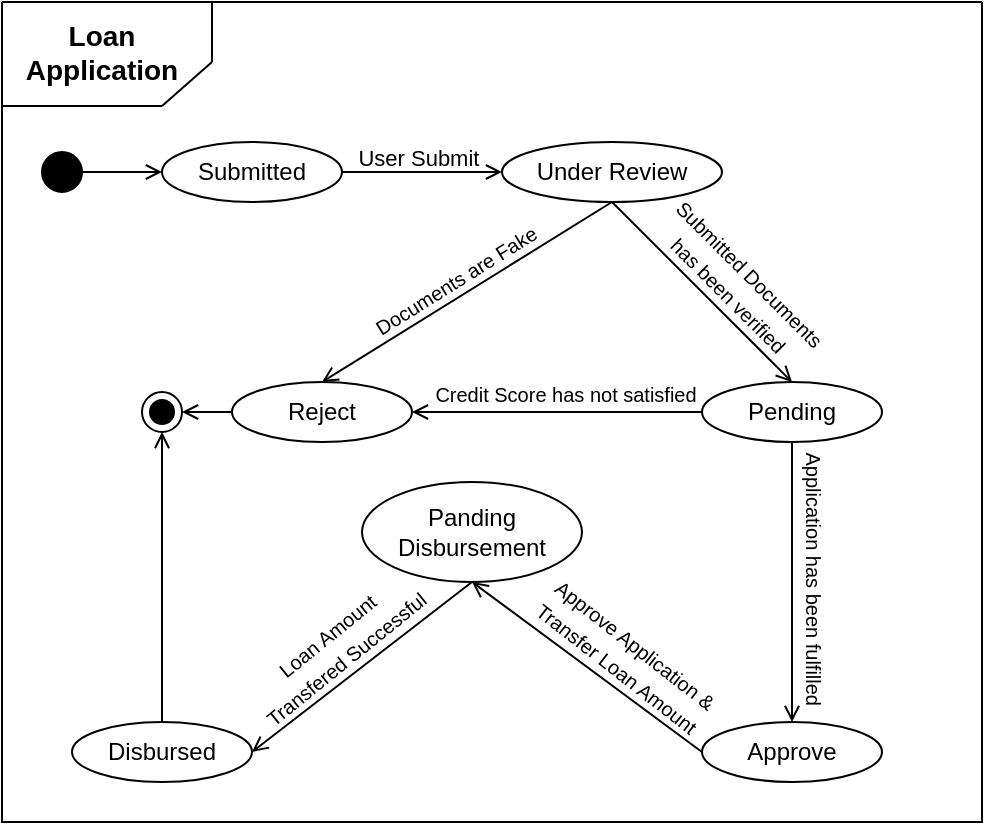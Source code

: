<mxfile version="24.5.3" type="device">
  <diagram name="Page-1" id="cbMccDs2i6lOWTngegSS">
    <mxGraphModel dx="724" dy="428" grid="1" gridSize="10" guides="1" tooltips="1" connect="1" arrows="1" fold="1" page="1" pageScale="1" pageWidth="750" pageHeight="950" math="0" shadow="0">
      <root>
        <mxCell id="0" />
        <mxCell id="1" parent="0" />
        <mxCell id="j0c1p7ERxV-8-efuAXOT-1" value="" style="swimlane;startSize=0;" vertex="1" parent="1">
          <mxGeometry x="220" y="130" width="490" height="410" as="geometry" />
        </mxCell>
        <mxCell id="j0c1p7ERxV-8-efuAXOT-4" value="&lt;b&gt;&lt;font style=&quot;font-size: 14px;&quot;&gt;Loan&lt;/font&gt;&lt;/b&gt;&lt;div&gt;&lt;b&gt;&lt;font style=&quot;font-size: 14px;&quot;&gt;Application&lt;/font&gt;&lt;/b&gt;&lt;/div&gt;" style="text;html=1;align=center;verticalAlign=middle;whiteSpace=wrap;rounded=0;" vertex="1" parent="j0c1p7ERxV-8-efuAXOT-1">
          <mxGeometry x="20" y="10" width="60" height="30" as="geometry" />
        </mxCell>
        <mxCell id="j0c1p7ERxV-8-efuAXOT-8" value="" style="line;strokeWidth=1;html=1;" vertex="1" parent="j0c1p7ERxV-8-efuAXOT-1">
          <mxGeometry y="47" width="80" height="10" as="geometry" />
        </mxCell>
        <mxCell id="j0c1p7ERxV-8-efuAXOT-7" value="" style="line;strokeWidth=1;direction=south;html=1;" vertex="1" parent="j0c1p7ERxV-8-efuAXOT-1">
          <mxGeometry x="100" width="10" height="30" as="geometry" />
        </mxCell>
        <mxCell id="j0c1p7ERxV-8-efuAXOT-9" value="" style="endArrow=none;html=1;rounded=0;entryX=1;entryY=0.5;entryDx=0;entryDy=0;entryPerimeter=0;exitX=1;exitY=0.5;exitDx=0;exitDy=0;exitPerimeter=0;" edge="1" parent="j0c1p7ERxV-8-efuAXOT-1" source="j0c1p7ERxV-8-efuAXOT-8" target="j0c1p7ERxV-8-efuAXOT-7">
          <mxGeometry width="50" height="50" relative="1" as="geometry">
            <mxPoint x="80" y="60" as="sourcePoint" />
            <mxPoint x="130" y="10" as="targetPoint" />
          </mxGeometry>
        </mxCell>
        <mxCell id="j0c1p7ERxV-8-efuAXOT-21" style="edgeStyle=orthogonalEdgeStyle;rounded=0;orthogonalLoop=1;jettySize=auto;html=1;exitX=1;exitY=0.5;exitDx=0;exitDy=0;entryX=0;entryY=0.5;entryDx=0;entryDy=0;endArrow=open;endFill=0;" edge="1" parent="j0c1p7ERxV-8-efuAXOT-1" source="j0c1p7ERxV-8-efuAXOT-11" target="j0c1p7ERxV-8-efuAXOT-12">
          <mxGeometry relative="1" as="geometry" />
        </mxCell>
        <mxCell id="j0c1p7ERxV-8-efuAXOT-11" value="Submitted" style="ellipse;whiteSpace=wrap;html=1;" vertex="1" parent="j0c1p7ERxV-8-efuAXOT-1">
          <mxGeometry x="80" y="70" width="90" height="30" as="geometry" />
        </mxCell>
        <mxCell id="j0c1p7ERxV-8-efuAXOT-22" style="rounded=0;orthogonalLoop=1;jettySize=auto;html=1;exitX=0.5;exitY=1;exitDx=0;exitDy=0;entryX=0.5;entryY=0;entryDx=0;entryDy=0;endArrow=open;endFill=0;" edge="1" parent="j0c1p7ERxV-8-efuAXOT-1" source="j0c1p7ERxV-8-efuAXOT-12" target="j0c1p7ERxV-8-efuAXOT-13">
          <mxGeometry relative="1" as="geometry" />
        </mxCell>
        <mxCell id="j0c1p7ERxV-8-efuAXOT-32" style="rounded=0;orthogonalLoop=1;jettySize=auto;html=1;exitX=0.5;exitY=1;exitDx=0;exitDy=0;entryX=0.5;entryY=0;entryDx=0;entryDy=0;endArrow=open;endFill=0;" edge="1" parent="j0c1p7ERxV-8-efuAXOT-1" source="j0c1p7ERxV-8-efuAXOT-12" target="j0c1p7ERxV-8-efuAXOT-15">
          <mxGeometry relative="1" as="geometry" />
        </mxCell>
        <mxCell id="j0c1p7ERxV-8-efuAXOT-12" value="Under Review" style="ellipse;whiteSpace=wrap;html=1;" vertex="1" parent="j0c1p7ERxV-8-efuAXOT-1">
          <mxGeometry x="250" y="70" width="110" height="30" as="geometry" />
        </mxCell>
        <mxCell id="j0c1p7ERxV-8-efuAXOT-23" style="rounded=0;orthogonalLoop=1;jettySize=auto;html=1;exitX=0.5;exitY=1;exitDx=0;exitDy=0;entryX=0.5;entryY=0;entryDx=0;entryDy=0;endArrow=open;endFill=0;" edge="1" parent="j0c1p7ERxV-8-efuAXOT-1" source="j0c1p7ERxV-8-efuAXOT-13" target="j0c1p7ERxV-8-efuAXOT-14">
          <mxGeometry relative="1" as="geometry" />
        </mxCell>
        <mxCell id="j0c1p7ERxV-8-efuAXOT-33" style="rounded=0;orthogonalLoop=1;jettySize=auto;html=1;exitX=0;exitY=0.5;exitDx=0;exitDy=0;entryX=1;entryY=0.5;entryDx=0;entryDy=0;endArrow=open;endFill=0;" edge="1" parent="j0c1p7ERxV-8-efuAXOT-1" source="j0c1p7ERxV-8-efuAXOT-13" target="j0c1p7ERxV-8-efuAXOT-15">
          <mxGeometry relative="1" as="geometry" />
        </mxCell>
        <mxCell id="j0c1p7ERxV-8-efuAXOT-13" value="Pending" style="ellipse;whiteSpace=wrap;html=1;" vertex="1" parent="j0c1p7ERxV-8-efuAXOT-1">
          <mxGeometry x="350" y="190" width="90" height="30" as="geometry" />
        </mxCell>
        <mxCell id="j0c1p7ERxV-8-efuAXOT-43" style="rounded=0;orthogonalLoop=1;jettySize=auto;html=1;exitX=0;exitY=0.5;exitDx=0;exitDy=0;entryX=0.5;entryY=1;entryDx=0;entryDy=0;endArrow=open;endFill=0;" edge="1" parent="j0c1p7ERxV-8-efuAXOT-1" source="j0c1p7ERxV-8-efuAXOT-14" target="j0c1p7ERxV-8-efuAXOT-16">
          <mxGeometry relative="1" as="geometry" />
        </mxCell>
        <mxCell id="j0c1p7ERxV-8-efuAXOT-14" value="Approve" style="ellipse;whiteSpace=wrap;html=1;" vertex="1" parent="j0c1p7ERxV-8-efuAXOT-1">
          <mxGeometry x="350" y="360" width="90" height="30" as="geometry" />
        </mxCell>
        <mxCell id="j0c1p7ERxV-8-efuAXOT-31" style="rounded=0;orthogonalLoop=1;jettySize=auto;html=1;exitX=0;exitY=0.5;exitDx=0;exitDy=0;endArrow=open;endFill=0;" edge="1" parent="j0c1p7ERxV-8-efuAXOT-1" source="j0c1p7ERxV-8-efuAXOT-15" target="j0c1p7ERxV-8-efuAXOT-30">
          <mxGeometry relative="1" as="geometry" />
        </mxCell>
        <mxCell id="j0c1p7ERxV-8-efuAXOT-15" value="Reject" style="ellipse;whiteSpace=wrap;html=1;" vertex="1" parent="j0c1p7ERxV-8-efuAXOT-1">
          <mxGeometry x="115" y="190" width="90" height="30" as="geometry" />
        </mxCell>
        <mxCell id="j0c1p7ERxV-8-efuAXOT-46" style="rounded=0;orthogonalLoop=1;jettySize=auto;html=1;exitX=0.5;exitY=1;exitDx=0;exitDy=0;entryX=1;entryY=0.5;entryDx=0;entryDy=0;endArrow=open;endFill=0;" edge="1" parent="j0c1p7ERxV-8-efuAXOT-1" source="j0c1p7ERxV-8-efuAXOT-16" target="j0c1p7ERxV-8-efuAXOT-17">
          <mxGeometry relative="1" as="geometry" />
        </mxCell>
        <mxCell id="j0c1p7ERxV-8-efuAXOT-16" value="Panding Disbursement" style="ellipse;whiteSpace=wrap;html=1;" vertex="1" parent="j0c1p7ERxV-8-efuAXOT-1">
          <mxGeometry x="180" y="240" width="110" height="50" as="geometry" />
        </mxCell>
        <mxCell id="j0c1p7ERxV-8-efuAXOT-48" style="edgeStyle=orthogonalEdgeStyle;rounded=0;orthogonalLoop=1;jettySize=auto;html=1;exitX=0.5;exitY=0;exitDx=0;exitDy=0;entryX=0.5;entryY=1;entryDx=0;entryDy=0;endArrow=open;endFill=0;" edge="1" parent="j0c1p7ERxV-8-efuAXOT-1" source="j0c1p7ERxV-8-efuAXOT-17" target="j0c1p7ERxV-8-efuAXOT-30">
          <mxGeometry relative="1" as="geometry" />
        </mxCell>
        <mxCell id="j0c1p7ERxV-8-efuAXOT-17" value="Disbursed" style="ellipse;whiteSpace=wrap;html=1;" vertex="1" parent="j0c1p7ERxV-8-efuAXOT-1">
          <mxGeometry x="35" y="360" width="90" height="30" as="geometry" />
        </mxCell>
        <mxCell id="j0c1p7ERxV-8-efuAXOT-20" style="edgeStyle=orthogonalEdgeStyle;rounded=0;orthogonalLoop=1;jettySize=auto;html=1;exitX=1;exitY=0.5;exitDx=0;exitDy=0;entryX=0;entryY=0.5;entryDx=0;entryDy=0;endArrow=open;endFill=0;" edge="1" parent="j0c1p7ERxV-8-efuAXOT-1" source="j0c1p7ERxV-8-efuAXOT-18" target="j0c1p7ERxV-8-efuAXOT-11">
          <mxGeometry relative="1" as="geometry" />
        </mxCell>
        <mxCell id="j0c1p7ERxV-8-efuAXOT-18" value="" style="ellipse;fillColor=strokeColor;html=1;" vertex="1" parent="j0c1p7ERxV-8-efuAXOT-1">
          <mxGeometry x="20" y="75" width="20" height="20" as="geometry" />
        </mxCell>
        <mxCell id="j0c1p7ERxV-8-efuAXOT-30" value="" style="ellipse;html=1;shape=endState;fillColor=strokeColor;" vertex="1" parent="j0c1p7ERxV-8-efuAXOT-1">
          <mxGeometry x="70" y="195" width="20" height="20" as="geometry" />
        </mxCell>
        <mxCell id="j0c1p7ERxV-8-efuAXOT-35" value="&lt;font style=&quot;font-size: 11px;&quot;&gt;User Submit&amp;nbsp;&lt;/font&gt;" style="text;html=1;align=center;verticalAlign=middle;whiteSpace=wrap;rounded=0;" vertex="1" parent="j0c1p7ERxV-8-efuAXOT-1">
          <mxGeometry x="170" y="63" width="80" height="30" as="geometry" />
        </mxCell>
        <mxCell id="j0c1p7ERxV-8-efuAXOT-36" value="&lt;font style=&quot;font-size: 10px;&quot;&gt;Submitted Documents has been verified&lt;/font&gt;" style="text;html=1;align=center;verticalAlign=middle;whiteSpace=wrap;rounded=0;rotation=45;" vertex="1" parent="j0c1p7ERxV-8-efuAXOT-1">
          <mxGeometry x="314" y="126" width="110" height="30" as="geometry" />
        </mxCell>
        <mxCell id="j0c1p7ERxV-8-efuAXOT-37" value="&lt;font style=&quot;font-size: 10px;&quot;&gt;Documents are Fake&lt;/font&gt;" style="text;html=1;align=center;verticalAlign=middle;whiteSpace=wrap;rounded=0;rotation=328;" vertex="1" parent="j0c1p7ERxV-8-efuAXOT-1">
          <mxGeometry x="177" y="124" width="100" height="30" as="geometry" />
        </mxCell>
        <mxCell id="j0c1p7ERxV-8-efuAXOT-38" value="&lt;font style=&quot;font-size: 10px;&quot;&gt;Credit Score has not satisfied&lt;/font&gt;" style="text;html=1;align=center;verticalAlign=middle;whiteSpace=wrap;rounded=0;rotation=0;" vertex="1" parent="j0c1p7ERxV-8-efuAXOT-1">
          <mxGeometry x="212" y="181" width="140" height="30" as="geometry" />
        </mxCell>
        <mxCell id="j0c1p7ERxV-8-efuAXOT-41" value="&lt;font style=&quot;font-size: 10px;&quot;&gt;Application has been fulfilled&amp;nbsp;&lt;/font&gt;" style="text;html=1;align=center;verticalAlign=middle;whiteSpace=wrap;rounded=0;rotation=90;" vertex="1" parent="j0c1p7ERxV-8-efuAXOT-1">
          <mxGeometry x="337" y="275" width="138" height="30" as="geometry" />
        </mxCell>
        <mxCell id="j0c1p7ERxV-8-efuAXOT-44" value="&lt;span style=&quot;font-size: 10px;&quot;&gt;Approve Application &amp;amp; Transfer Loan Amount&lt;/span&gt;" style="text;html=1;align=center;verticalAlign=middle;whiteSpace=wrap;rounded=0;rotation=38;" vertex="1" parent="j0c1p7ERxV-8-efuAXOT-1">
          <mxGeometry x="252" y="312" width="121" height="30" as="geometry" />
        </mxCell>
        <mxCell id="j0c1p7ERxV-8-efuAXOT-45" value="&lt;span style=&quot;font-size: 10px;&quot;&gt;Loan Amount Transfered Successful&lt;/span&gt;" style="text;html=1;align=center;verticalAlign=middle;whiteSpace=wrap;rounded=0;rotation=321;" vertex="1" parent="j0c1p7ERxV-8-efuAXOT-1">
          <mxGeometry x="114" y="307" width="106.37" height="30" as="geometry" />
        </mxCell>
      </root>
    </mxGraphModel>
  </diagram>
</mxfile>
